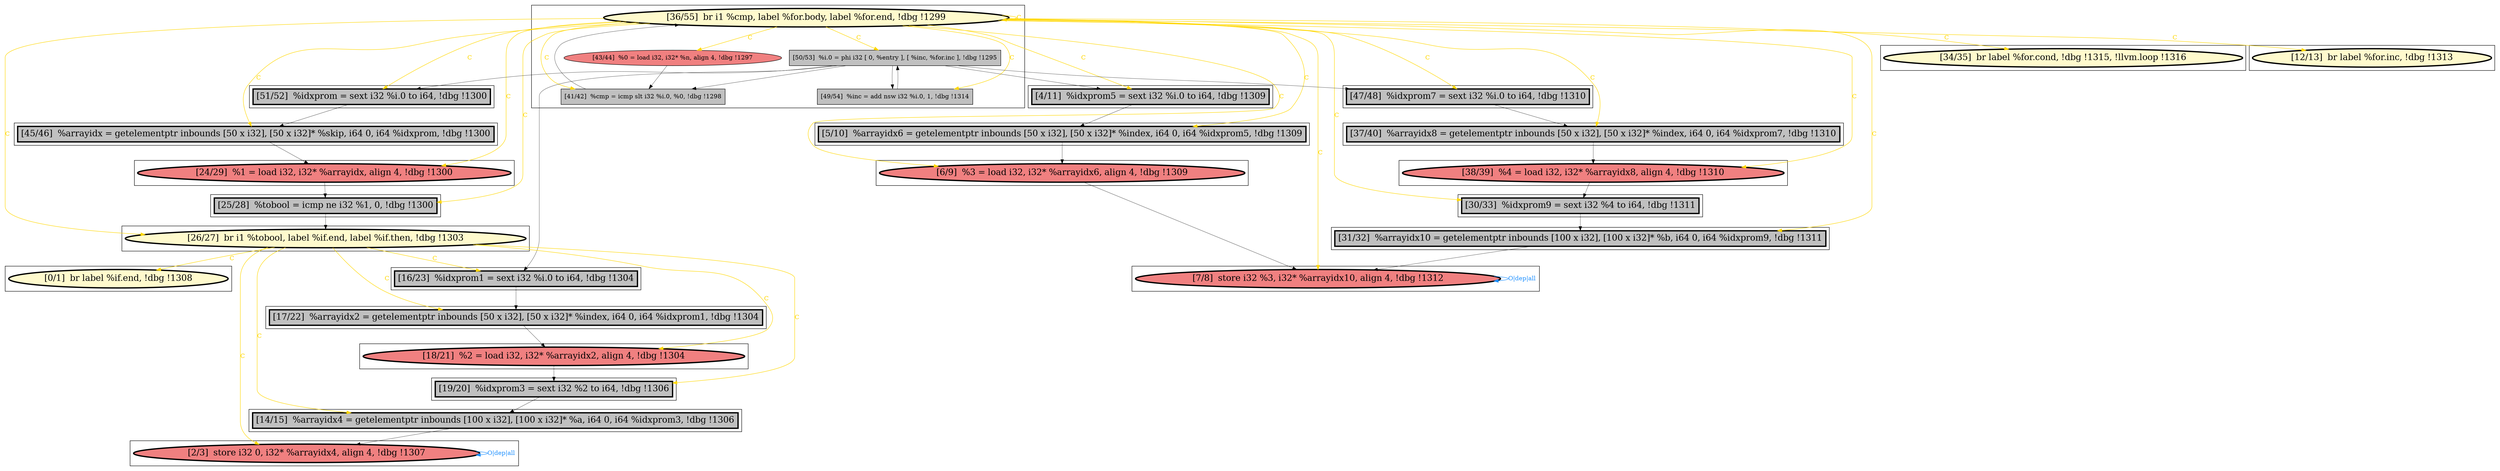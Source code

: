 
digraph G {



node312->node310 [style=solid,color=gold,label="C",penwidth=1.0,fontcolor=gold ]
node300->node300 [style=solid,color=dodgerblue,label="O|dep|all",penwidth=1.0,fontcolor=dodgerblue ]
node310->node316 [style=solid,color=black,label="",penwidth=0.5,fontcolor=black ]
node301->node300 [style=solid,color=black,label="",penwidth=0.5,fontcolor=black ]
node312->node316 [style=solid,color=gold,label="C",penwidth=1.0,fontcolor=gold ]
node312->node325 [style=solid,color=gold,label="C",penwidth=1.0,fontcolor=gold ]
node308->node317 [style=solid,color=black,label="",penwidth=0.5,fontcolor=black ]
node307->node326 [style=solid,color=black,label="",penwidth=0.5,fontcolor=black ]
node310->node320 [style=solid,color=black,label="",penwidth=0.5,fontcolor=black ]
node312->node324 [style=solid,color=gold,label="C",penwidth=1.0,fontcolor=gold ]
node322->node324 [style=solid,color=black,label="",penwidth=0.5,fontcolor=black ]
node302->node301 [style=solid,color=black,label="",penwidth=0.5,fontcolor=black ]
node312->node322 [style=solid,color=gold,label="C",penwidth=1.0,fontcolor=gold ]
node316->node306 [style=solid,color=black,label="",penwidth=0.5,fontcolor=black ]
node325->node319 [style=solid,color=gold,label="C",penwidth=1.0,fontcolor=gold ]
node320->node309 [style=solid,color=black,label="",penwidth=0.5,fontcolor=black ]
node325->node326 [style=solid,color=gold,label="C",penwidth=1.0,fontcolor=gold ]
node321->node300 [style=solid,color=black,label="",penwidth=0.5,fontcolor=black ]
node312->node301 [style=solid,color=gold,label="C",penwidth=1.0,fontcolor=gold ]
node312->node315 [style=solid,color=gold,label="C",penwidth=1.0,fontcolor=gold ]
node304->node302 [style=solid,color=black,label="",penwidth=0.5,fontcolor=black ]
node312->node306 [style=solid,color=gold,label="C",penwidth=1.0,fontcolor=gold ]
node325->node303 [style=solid,color=gold,label="C",penwidth=1.0,fontcolor=gold ]
node325->node299 [style=solid,color=gold,label="C",penwidth=1.0,fontcolor=gold ]
node310->node311 [style=solid,color=black,label="",penwidth=0.5,fontcolor=black ]
node323->node307 [style=solid,color=black,label="",penwidth=0.5,fontcolor=black ]
node312->node312 [style=solid,color=gold,label="C",penwidth=1.0,fontcolor=gold ]
node312->node321 [style=solid,color=gold,label="C",penwidth=1.0,fontcolor=gold ]
node303->node303 [style=solid,color=dodgerblue,label="O|dep|all",penwidth=1.0,fontcolor=dodgerblue ]
node312->node304 [style=solid,color=gold,label="C",penwidth=1.0,fontcolor=gold ]
node312->node309 [style=solid,color=gold,label="C",penwidth=1.0,fontcolor=gold ]
node312->node313 [style=solid,color=gold,label="C",penwidth=1.0,fontcolor=gold ]
node324->node325 [style=solid,color=black,label="",penwidth=0.5,fontcolor=black ]
node312->node305 [style=solid,color=gold,label="C",penwidth=1.0,fontcolor=gold ]
node310->node304 [style=solid,color=black,label="",penwidth=0.5,fontcolor=black ]
node325->node323 [style=solid,color=gold,label="C",penwidth=1.0,fontcolor=gold ]
node325->node307 [style=solid,color=gold,label="C",penwidth=1.0,fontcolor=gold ]
node312->node308 [style=solid,color=gold,label="C",penwidth=1.0,fontcolor=gold ]
node306->node322 [style=solid,color=black,label="",penwidth=0.5,fontcolor=black ]
node312->node317 [style=solid,color=gold,label="C",penwidth=1.0,fontcolor=gold ]
node312->node320 [style=solid,color=gold,label="C",penwidth=1.0,fontcolor=gold ]
node312->node311 [style=solid,color=gold,label="C",penwidth=1.0,fontcolor=gold ]
node325->node318 [style=solid,color=gold,label="C",penwidth=1.0,fontcolor=gold ]
node310->node319 [style=solid,color=black,label="",penwidth=0.5,fontcolor=black ]
node312->node302 [style=solid,color=gold,label="C",penwidth=1.0,fontcolor=gold ]
node317->node321 [style=solid,color=black,label="",penwidth=0.5,fontcolor=black ]
node312->node300 [style=solid,color=gold,label="C",penwidth=1.0,fontcolor=gold ]
node313->node314 [style=solid,color=black,label="",penwidth=0.5,fontcolor=black ]
node312->node314 [style=solid,color=gold,label="C",penwidth=1.0,fontcolor=gold ]
node309->node308 [style=solid,color=black,label="",penwidth=0.5,fontcolor=black ]
node310->node314 [style=solid,color=black,label="",penwidth=0.5,fontcolor=black ]
node314->node312 [style=solid,color=black,label="",penwidth=0.5,fontcolor=black ]
node318->node303 [style=solid,color=black,label="",penwidth=0.5,fontcolor=black ]
node319->node323 [style=solid,color=black,label="",penwidth=0.5,fontcolor=black ]
node326->node318 [style=solid,color=black,label="",penwidth=0.5,fontcolor=black ]
node311->node310 [style=solid,color=black,label="",penwidth=0.5,fontcolor=black ]


subgraph cluster22 {


node325 [penwidth=3.0,fontsize=20,fillcolor=lemonchiffon,label="[26/27]  br i1 %tobool, label %if.end, label %if.then, !dbg !1303",shape=ellipse,style=filled ]



}

subgraph cluster20 {


node323 [penwidth=3.0,fontsize=20,fillcolor=grey,label="[17/22]  %arrayidx2 = getelementptr inbounds [50 x i32], [50 x i32]* %index, i64 0, i64 %idxprom1, !dbg !1304",shape=rectangle,style=filled ]



}

subgraph cluster18 {


node321 [penwidth=3.0,fontsize=20,fillcolor=grey,label="[31/32]  %arrayidx10 = getelementptr inbounds [100 x i32], [100 x i32]* %b, i64 0, i64 %idxprom9, !dbg !1311",shape=rectangle,style=filled ]



}

subgraph cluster16 {


node319 [penwidth=3.0,fontsize=20,fillcolor=grey,label="[16/23]  %idxprom1 = sext i32 %i.0 to i64, !dbg !1304",shape=rectangle,style=filled ]



}

subgraph cluster17 {


node320 [penwidth=3.0,fontsize=20,fillcolor=grey,label="[47/48]  %idxprom7 = sext i32 %i.0 to i64, !dbg !1310",shape=rectangle,style=filled ]



}

subgraph cluster4 {


node303 [penwidth=3.0,fontsize=20,fillcolor=lightcoral,label="[2/3]  store i32 0, i32* %arrayidx4, align 4, !dbg !1307",shape=ellipse,style=filled ]



}

subgraph cluster3 {


node302 [penwidth=3.0,fontsize=20,fillcolor=grey,label="[5/10]  %arrayidx6 = getelementptr inbounds [50 x i32], [50 x i32]* %index, i64 0, i64 %idxprom5, !dbg !1309",shape=rectangle,style=filled ]



}

subgraph cluster2 {


node301 [penwidth=3.0,fontsize=20,fillcolor=lightcoral,label="[6/9]  %3 = load i32, i32* %arrayidx6, align 4, !dbg !1309",shape=ellipse,style=filled ]



}

subgraph cluster1 {


node300 [penwidth=3.0,fontsize=20,fillcolor=lightcoral,label="[7/8]  store i32 %3, i32* %arrayidx10, align 4, !dbg !1312",shape=ellipse,style=filled ]



}

subgraph cluster12 {


node315 [penwidth=3.0,fontsize=20,fillcolor=lemonchiffon,label="[34/35]  br label %for.cond, !dbg !1315, !llvm.loop !1316",shape=ellipse,style=filled ]



}

subgraph cluster5 {


node304 [penwidth=3.0,fontsize=20,fillcolor=grey,label="[4/11]  %idxprom5 = sext i32 %i.0 to i64, !dbg !1309",shape=rectangle,style=filled ]



}

subgraph cluster0 {


node299 [penwidth=3.0,fontsize=20,fillcolor=lemonchiffon,label="[0/1]  br label %if.end, !dbg !1308",shape=ellipse,style=filled ]



}

subgraph cluster6 {


node305 [penwidth=3.0,fontsize=20,fillcolor=lemonchiffon,label="[12/13]  br label %for.inc, !dbg !1313",shape=ellipse,style=filled ]



}

subgraph cluster14 {


node317 [penwidth=3.0,fontsize=20,fillcolor=grey,label="[30/33]  %idxprom9 = sext i32 %4 to i64, !dbg !1311",shape=rectangle,style=filled ]



}

subgraph cluster7 {


node306 [penwidth=3.0,fontsize=20,fillcolor=grey,label="[45/46]  %arrayidx = getelementptr inbounds [50 x i32], [50 x i32]* %skip, i64 0, i64 %idxprom, !dbg !1300",shape=rectangle,style=filled ]



}

subgraph cluster23 {


node326 [penwidth=3.0,fontsize=20,fillcolor=grey,label="[19/20]  %idxprom3 = sext i32 %2 to i64, !dbg !1306",shape=rectangle,style=filled ]



}

subgraph cluster8 {


node307 [penwidth=3.0,fontsize=20,fillcolor=lightcoral,label="[18/21]  %2 = load i32, i32* %arrayidx2, align 4, !dbg !1304",shape=ellipse,style=filled ]



}

subgraph cluster21 {


node324 [penwidth=3.0,fontsize=20,fillcolor=grey,label="[25/28]  %tobool = icmp ne i32 %1, 0, !dbg !1300",shape=rectangle,style=filled ]



}

subgraph cluster9 {


node308 [penwidth=3.0,fontsize=20,fillcolor=lightcoral,label="[38/39]  %4 = load i32, i32* %arrayidx8, align 4, !dbg !1310",shape=ellipse,style=filled ]



}

subgraph cluster19 {


node322 [penwidth=3.0,fontsize=20,fillcolor=lightcoral,label="[24/29]  %1 = load i32, i32* %arrayidx, align 4, !dbg !1300",shape=ellipse,style=filled ]



}

subgraph cluster10 {


node309 [penwidth=3.0,fontsize=20,fillcolor=grey,label="[37/40]  %arrayidx8 = getelementptr inbounds [50 x i32], [50 x i32]* %index, i64 0, i64 %idxprom7, !dbg !1310",shape=rectangle,style=filled ]



}

subgraph cluster11 {


node314 [fillcolor=grey,label="[41/42]  %cmp = icmp slt i32 %i.0, %0, !dbg !1298",shape=rectangle,style=filled ]
node312 [penwidth=3.0,fontsize=20,fillcolor=lemonchiffon,label="[36/55]  br i1 %cmp, label %for.body, label %for.end, !dbg !1299",shape=ellipse,style=filled ]
node310 [fillcolor=grey,label="[50/53]  %i.0 = phi i32 [ 0, %entry ], [ %inc, %for.inc ], !dbg !1295",shape=rectangle,style=filled ]
node313 [fillcolor=lightcoral,label="[43/44]  %0 = load i32, i32* %n, align 4, !dbg !1297",shape=ellipse,style=filled ]
node311 [fillcolor=grey,label="[49/54]  %inc = add nsw i32 %i.0, 1, !dbg !1314",shape=rectangle,style=filled ]



}

subgraph cluster13 {


node316 [penwidth=3.0,fontsize=20,fillcolor=grey,label="[51/52]  %idxprom = sext i32 %i.0 to i64, !dbg !1300",shape=rectangle,style=filled ]



}

subgraph cluster15 {


node318 [penwidth=3.0,fontsize=20,fillcolor=grey,label="[14/15]  %arrayidx4 = getelementptr inbounds [100 x i32], [100 x i32]* %a, i64 0, i64 %idxprom3, !dbg !1306",shape=rectangle,style=filled ]



}

}
